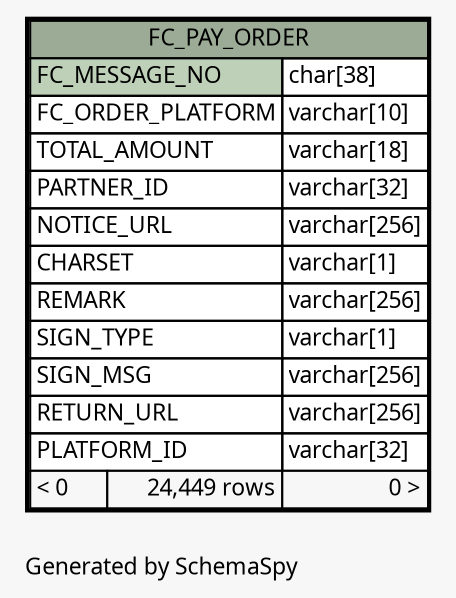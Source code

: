 // dot 2.26.0 on Linux 2.6.32-504.3.3.el6.x86_64
// SchemaSpy rev Unknown
digraph "oneDegreeRelationshipsDiagram" {
  graph [
    rankdir="RL"
    bgcolor="#f7f7f7"
    label="\nGenerated by SchemaSpy"
    labeljust="l"
    nodesep="0.18"
    ranksep="0.46"
    fontname="Microsoft YaHei"
    fontsize="11"
  ];
  node [
    fontname="Microsoft YaHei"
    fontsize="11"
    shape="plaintext"
  ];
  edge [
    arrowsize="0.8"
  ];
  "FC_PAY_ORDER" [
    label=<
    <TABLE BORDER="2" CELLBORDER="1" CELLSPACING="0" BGCOLOR="#ffffff">
      <TR><TD COLSPAN="3" BGCOLOR="#9bab96" ALIGN="CENTER">FC_PAY_ORDER</TD></TR>
      <TR><TD PORT="FC_MESSAGE_NO" COLSPAN="2" BGCOLOR="#bed1b8" ALIGN="LEFT">FC_MESSAGE_NO</TD><TD PORT="FC_MESSAGE_NO.type" ALIGN="LEFT">char[38]</TD></TR>
      <TR><TD PORT="FC_ORDER_PLATFORM" COLSPAN="2" ALIGN="LEFT">FC_ORDER_PLATFORM</TD><TD PORT="FC_ORDER_PLATFORM.type" ALIGN="LEFT">varchar[10]</TD></TR>
      <TR><TD PORT="TOTAL_AMOUNT" COLSPAN="2" ALIGN="LEFT">TOTAL_AMOUNT</TD><TD PORT="TOTAL_AMOUNT.type" ALIGN="LEFT">varchar[18]</TD></TR>
      <TR><TD PORT="PARTNER_ID" COLSPAN="2" ALIGN="LEFT">PARTNER_ID</TD><TD PORT="PARTNER_ID.type" ALIGN="LEFT">varchar[32]</TD></TR>
      <TR><TD PORT="NOTICE_URL" COLSPAN="2" ALIGN="LEFT">NOTICE_URL</TD><TD PORT="NOTICE_URL.type" ALIGN="LEFT">varchar[256]</TD></TR>
      <TR><TD PORT="CHARSET" COLSPAN="2" ALIGN="LEFT">CHARSET</TD><TD PORT="CHARSET.type" ALIGN="LEFT">varchar[1]</TD></TR>
      <TR><TD PORT="REMARK" COLSPAN="2" ALIGN="LEFT">REMARK</TD><TD PORT="REMARK.type" ALIGN="LEFT">varchar[256]</TD></TR>
      <TR><TD PORT="SIGN_TYPE" COLSPAN="2" ALIGN="LEFT">SIGN_TYPE</TD><TD PORT="SIGN_TYPE.type" ALIGN="LEFT">varchar[1]</TD></TR>
      <TR><TD PORT="SIGN_MSG" COLSPAN="2" ALIGN="LEFT">SIGN_MSG</TD><TD PORT="SIGN_MSG.type" ALIGN="LEFT">varchar[256]</TD></TR>
      <TR><TD PORT="RETURN_URL" COLSPAN="2" ALIGN="LEFT">RETURN_URL</TD><TD PORT="RETURN_URL.type" ALIGN="LEFT">varchar[256]</TD></TR>
      <TR><TD PORT="PLATFORM_ID" COLSPAN="2" ALIGN="LEFT">PLATFORM_ID</TD><TD PORT="PLATFORM_ID.type" ALIGN="LEFT">varchar[32]</TD></TR>
      <TR><TD ALIGN="LEFT" BGCOLOR="#f7f7f7">&lt; 0</TD><TD ALIGN="RIGHT" BGCOLOR="#f7f7f7">24,449 rows</TD><TD ALIGN="RIGHT" BGCOLOR="#f7f7f7">0 &gt;</TD></TR>
    </TABLE>>
    URL="FC_PAY_ORDER.html"
    tooltip="FC_PAY_ORDER"
  ];
}
